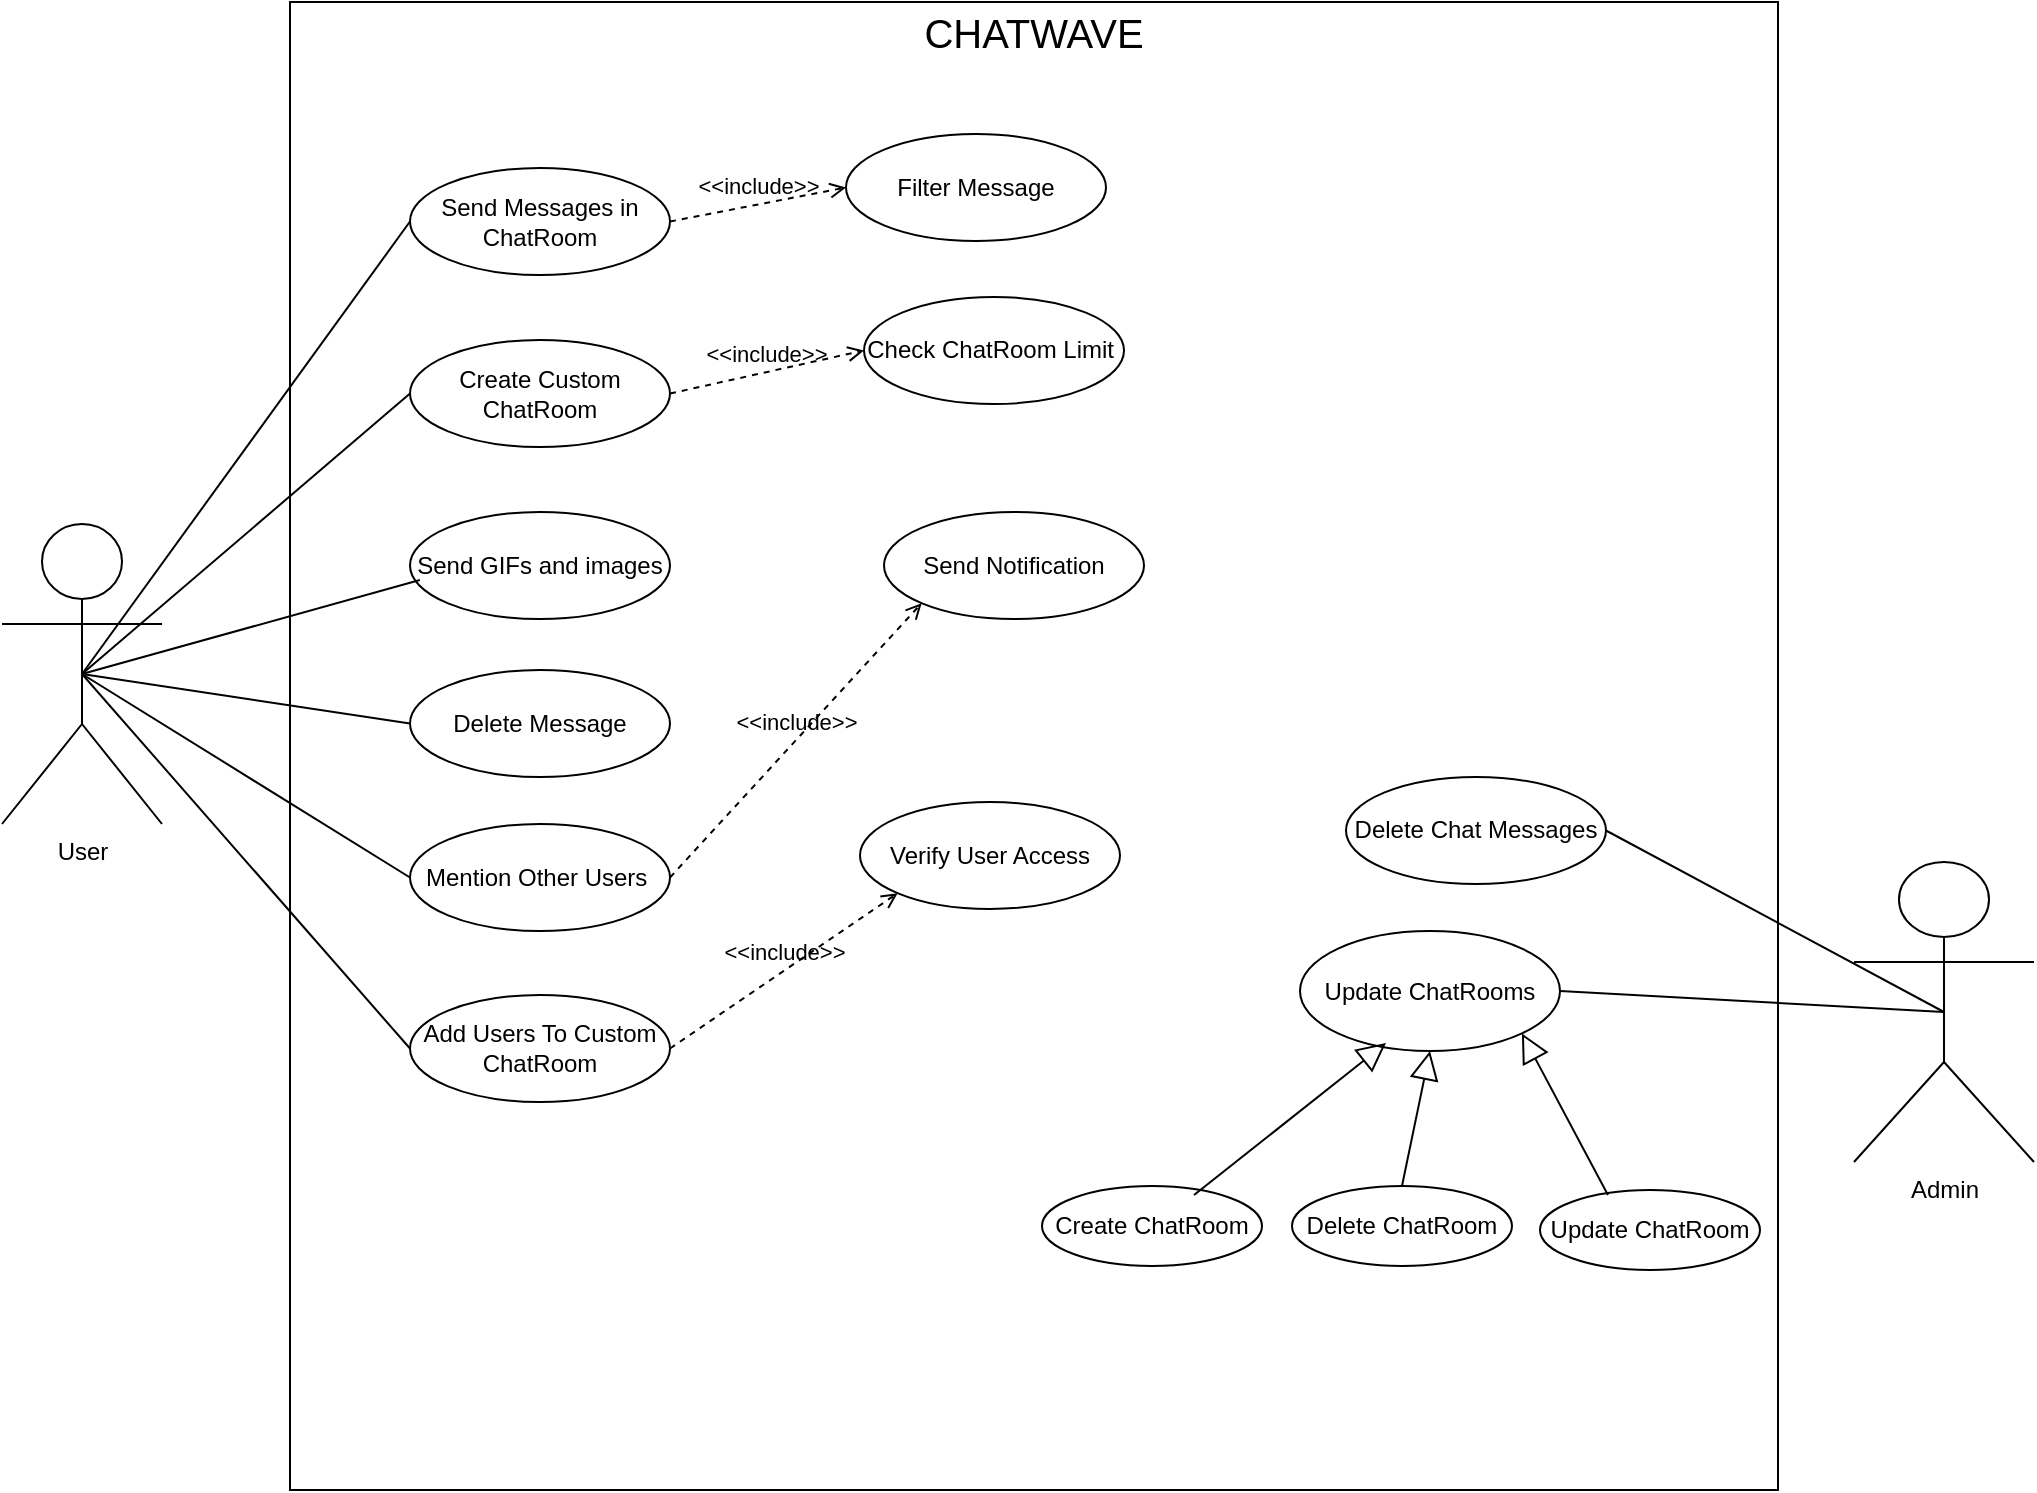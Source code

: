 <mxfile version="26.0.5">
  <diagram name="Page-1" id="euoYH-qXSXu2b9FvUqVr">
    <mxGraphModel dx="1687" dy="929" grid="0" gridSize="10" guides="1" tooltips="1" connect="1" arrows="1" fold="1" page="0" pageScale="1" pageWidth="850" pageHeight="1100" math="0" shadow="0">
      <root>
        <mxCell id="0" />
        <mxCell id="1" parent="0" />
        <mxCell id="dmQyqVibtAXGjiy5FNRY-1" value="" style="whiteSpace=wrap;html=1;aspect=fixed;" vertex="1" parent="1">
          <mxGeometry x="170" y="120" width="744" height="744" as="geometry" />
        </mxCell>
        <mxCell id="dmQyqVibtAXGjiy5FNRY-2" value="CHATWAVE" style="text;html=1;align=center;verticalAlign=middle;whiteSpace=wrap;rounded=0;fontSize=20;" vertex="1" parent="1">
          <mxGeometry x="512" y="120" width="60" height="30" as="geometry" />
        </mxCell>
        <mxCell id="dmQyqVibtAXGjiy5FNRY-3" value="User" style="shape=umlActor;verticalLabelPosition=bottom;verticalAlign=top;html=1;outlineConnect=0;" vertex="1" parent="1">
          <mxGeometry x="26" y="381" width="80" height="150" as="geometry" />
        </mxCell>
        <mxCell id="dmQyqVibtAXGjiy5FNRY-4" value="Admin" style="shape=umlActor;verticalLabelPosition=bottom;verticalAlign=top;html=1;outlineConnect=0;" vertex="1" parent="1">
          <mxGeometry x="952" y="550" width="90" height="150" as="geometry" />
        </mxCell>
        <mxCell id="dmQyqVibtAXGjiy5FNRY-5" value="Delete Chat Messages" style="ellipse;whiteSpace=wrap;html=1;" vertex="1" parent="1">
          <mxGeometry x="698" y="507.5" width="130" height="53.5" as="geometry" />
        </mxCell>
        <mxCell id="dmQyqVibtAXGjiy5FNRY-6" value="Update ChatRooms" style="ellipse;whiteSpace=wrap;html=1;" vertex="1" parent="1">
          <mxGeometry x="675" y="584.5" width="130" height="60" as="geometry" />
        </mxCell>
        <mxCell id="dmQyqVibtAXGjiy5FNRY-7" value="Create ChatRoom" style="ellipse;whiteSpace=wrap;html=1;" vertex="1" parent="1">
          <mxGeometry x="546" y="712" width="110" height="40" as="geometry" />
        </mxCell>
        <mxCell id="dmQyqVibtAXGjiy5FNRY-8" value="Delete ChatRoom" style="ellipse;whiteSpace=wrap;html=1;" vertex="1" parent="1">
          <mxGeometry x="671" y="712" width="110" height="40" as="geometry" />
        </mxCell>
        <mxCell id="dmQyqVibtAXGjiy5FNRY-9" value="Update ChatRoom" style="ellipse;whiteSpace=wrap;html=1;" vertex="1" parent="1">
          <mxGeometry x="795" y="714" width="110" height="40" as="geometry" />
        </mxCell>
        <mxCell id="dmQyqVibtAXGjiy5FNRY-10" value="" style="edgeStyle=none;html=1;endSize=12;endArrow=block;endFill=0;rounded=0;exitX=0.691;exitY=0.113;exitDx=0;exitDy=0;exitPerimeter=0;entryX=0.331;entryY=0.933;entryDx=0;entryDy=0;entryPerimeter=0;" edge="1" parent="1" source="dmQyqVibtAXGjiy5FNRY-7" target="dmQyqVibtAXGjiy5FNRY-6">
          <mxGeometry width="160" relative="1" as="geometry">
            <mxPoint x="430" y="420" as="sourcePoint" />
            <mxPoint x="590" y="420" as="targetPoint" />
          </mxGeometry>
        </mxCell>
        <mxCell id="dmQyqVibtAXGjiy5FNRY-11" value="" style="edgeStyle=none;html=1;endSize=12;endArrow=block;endFill=0;rounded=0;exitX=0.5;exitY=0;exitDx=0;exitDy=0;entryX=0.5;entryY=1;entryDx=0;entryDy=0;" edge="1" parent="1" source="dmQyqVibtAXGjiy5FNRY-8" target="dmQyqVibtAXGjiy5FNRY-6">
          <mxGeometry width="160" relative="1" as="geometry">
            <mxPoint x="501" y="631" as="sourcePoint" />
            <mxPoint x="563" y="586" as="targetPoint" />
          </mxGeometry>
        </mxCell>
        <mxCell id="dmQyqVibtAXGjiy5FNRY-12" value="" style="edgeStyle=none;html=1;endSize=12;endArrow=block;endFill=0;rounded=0;exitX=0.309;exitY=0.063;exitDx=0;exitDy=0;exitPerimeter=0;entryX=1;entryY=1;entryDx=0;entryDy=0;" edge="1" parent="1" source="dmQyqVibtAXGjiy5FNRY-9" target="dmQyqVibtAXGjiy5FNRY-6">
          <mxGeometry width="160" relative="1" as="geometry">
            <mxPoint x="511" y="641" as="sourcePoint" />
            <mxPoint x="573" y="596" as="targetPoint" />
          </mxGeometry>
        </mxCell>
        <mxCell id="dmQyqVibtAXGjiy5FNRY-13" value="" style="endArrow=none;html=1;rounded=0;entryX=1;entryY=0.5;entryDx=0;entryDy=0;exitX=0.5;exitY=0.5;exitDx=0;exitDy=0;exitPerimeter=0;" edge="1" parent="1" source="dmQyqVibtAXGjiy5FNRY-4" target="dmQyqVibtAXGjiy5FNRY-5">
          <mxGeometry width="50" height="50" relative="1" as="geometry">
            <mxPoint x="90" y="362" as="sourcePoint" />
            <mxPoint x="270" y="199" as="targetPoint" />
          </mxGeometry>
        </mxCell>
        <mxCell id="dmQyqVibtAXGjiy5FNRY-14" value="" style="endArrow=none;html=1;rounded=0;entryX=1;entryY=0.5;entryDx=0;entryDy=0;exitX=0.5;exitY=0.5;exitDx=0;exitDy=0;exitPerimeter=0;" edge="1" parent="1" source="dmQyqVibtAXGjiy5FNRY-4" target="dmQyqVibtAXGjiy5FNRY-6">
          <mxGeometry width="50" height="50" relative="1" as="geometry">
            <mxPoint x="890" y="600" as="sourcePoint" />
            <mxPoint x="690" y="467" as="targetPoint" />
          </mxGeometry>
        </mxCell>
        <mxCell id="dmQyqVibtAXGjiy5FNRY-15" value="Send Messages in ChatRoom" style="ellipse;whiteSpace=wrap;html=1;" vertex="1" parent="1">
          <mxGeometry x="230" y="203" width="130" height="53.5" as="geometry" />
        </mxCell>
        <mxCell id="dmQyqVibtAXGjiy5FNRY-17" value="Create Custom ChatRoom" style="ellipse;whiteSpace=wrap;html=1;" vertex="1" parent="1">
          <mxGeometry x="230" y="289" width="130" height="53.5" as="geometry" />
        </mxCell>
        <mxCell id="dmQyqVibtAXGjiy5FNRY-18" value="Filter Message" style="ellipse;whiteSpace=wrap;html=1;" vertex="1" parent="1">
          <mxGeometry x="448" y="186" width="130" height="53.5" as="geometry" />
        </mxCell>
        <mxCell id="dmQyqVibtAXGjiy5FNRY-19" value="Check ChatRoom Limit&amp;nbsp;" style="ellipse;whiteSpace=wrap;html=1;" vertex="1" parent="1">
          <mxGeometry x="457" y="267.5" width="130" height="53.5" as="geometry" />
        </mxCell>
        <mxCell id="dmQyqVibtAXGjiy5FNRY-20" value="" style="endArrow=none;html=1;rounded=0;exitX=0;exitY=0.5;exitDx=0;exitDy=0;entryX=0.5;entryY=0.5;entryDx=0;entryDy=0;entryPerimeter=0;" edge="1" parent="1" source="dmQyqVibtAXGjiy5FNRY-15" target="dmQyqVibtAXGjiy5FNRY-3">
          <mxGeometry width="50" height="50" relative="1" as="geometry">
            <mxPoint x="905" y="605" as="sourcePoint" />
            <mxPoint x="90" y="345" as="targetPoint" />
          </mxGeometry>
        </mxCell>
        <mxCell id="dmQyqVibtAXGjiy5FNRY-21" value="" style="endArrow=none;html=1;rounded=0;entryX=0.5;entryY=0.5;entryDx=0;entryDy=0;exitX=0;exitY=0.5;exitDx=0;exitDy=0;entryPerimeter=0;" edge="1" parent="1" source="dmQyqVibtAXGjiy5FNRY-17" target="dmQyqVibtAXGjiy5FNRY-3">
          <mxGeometry width="50" height="50" relative="1" as="geometry">
            <mxPoint x="915" y="615" as="sourcePoint" />
            <mxPoint x="780" y="537" as="targetPoint" />
          </mxGeometry>
        </mxCell>
        <mxCell id="dmQyqVibtAXGjiy5FNRY-22" value="&amp;lt;&amp;lt;include&amp;gt;&amp;gt;" style="html=1;verticalAlign=bottom;labelBackgroundColor=none;endArrow=open;endFill=0;dashed=1;rounded=0;exitX=1;exitY=0.5;exitDx=0;exitDy=0;entryX=0;entryY=0.5;entryDx=0;entryDy=0;" edge="1" parent="1" source="dmQyqVibtAXGjiy5FNRY-15" target="dmQyqVibtAXGjiy5FNRY-18">
          <mxGeometry width="160" relative="1" as="geometry">
            <mxPoint x="664" y="211" as="sourcePoint" />
            <mxPoint x="778" y="224" as="targetPoint" />
          </mxGeometry>
        </mxCell>
        <mxCell id="dmQyqVibtAXGjiy5FNRY-23" value="&amp;lt;&amp;lt;include&amp;gt;&amp;gt;" style="html=1;verticalAlign=bottom;labelBackgroundColor=none;endArrow=open;endFill=0;dashed=1;rounded=0;exitX=1;exitY=0.5;exitDx=0;exitDy=0;entryX=0;entryY=0.5;entryDx=0;entryDy=0;" edge="1" parent="1" source="dmQyqVibtAXGjiy5FNRY-17" target="dmQyqVibtAXGjiy5FNRY-19">
          <mxGeometry width="160" relative="1" as="geometry">
            <mxPoint x="674" y="221" as="sourcePoint" />
            <mxPoint x="788" y="234" as="targetPoint" />
          </mxGeometry>
        </mxCell>
        <mxCell id="dmQyqVibtAXGjiy5FNRY-24" value="Send GIFs and images" style="ellipse;whiteSpace=wrap;html=1;" vertex="1" parent="1">
          <mxGeometry x="230" y="375" width="130" height="53.5" as="geometry" />
        </mxCell>
        <mxCell id="dmQyqVibtAXGjiy5FNRY-25" value="" style="endArrow=none;html=1;rounded=0;entryX=0.5;entryY=0.5;entryDx=0;entryDy=0;exitX=0.038;exitY=0.636;exitDx=0;exitDy=0;entryPerimeter=0;exitPerimeter=0;" edge="1" parent="1" source="dmQyqVibtAXGjiy5FNRY-24" target="dmQyqVibtAXGjiy5FNRY-3">
          <mxGeometry width="50" height="50" relative="1" as="geometry">
            <mxPoint x="230" y="367" as="sourcePoint" />
            <mxPoint x="100" y="355" as="targetPoint" />
          </mxGeometry>
        </mxCell>
        <mxCell id="dmQyqVibtAXGjiy5FNRY-26" value="Delete Message" style="ellipse;whiteSpace=wrap;html=1;" vertex="1" parent="1">
          <mxGeometry x="230" y="454" width="130" height="53.5" as="geometry" />
        </mxCell>
        <mxCell id="dmQyqVibtAXGjiy5FNRY-27" value="" style="endArrow=none;html=1;rounded=0;entryX=0.5;entryY=0.5;entryDx=0;entryDy=0;exitX=0;exitY=0.5;exitDx=0;exitDy=0;entryPerimeter=0;" edge="1" parent="1" source="dmQyqVibtAXGjiy5FNRY-26" target="dmQyqVibtAXGjiy5FNRY-3">
          <mxGeometry width="50" height="50" relative="1" as="geometry">
            <mxPoint x="245" y="444" as="sourcePoint" />
            <mxPoint x="100" y="355" as="targetPoint" />
          </mxGeometry>
        </mxCell>
        <mxCell id="dmQyqVibtAXGjiy5FNRY-28" value="Mention Other Users&amp;nbsp;" style="ellipse;whiteSpace=wrap;html=1;" vertex="1" parent="1">
          <mxGeometry x="230" y="531" width="130" height="53.5" as="geometry" />
        </mxCell>
        <mxCell id="dmQyqVibtAXGjiy5FNRY-29" value="Send Notification" style="ellipse;whiteSpace=wrap;html=1;" vertex="1" parent="1">
          <mxGeometry x="467" y="375" width="130" height="53.5" as="geometry" />
        </mxCell>
        <mxCell id="dmQyqVibtAXGjiy5FNRY-30" value="&amp;lt;&amp;lt;include&amp;gt;&amp;gt;" style="html=1;verticalAlign=bottom;labelBackgroundColor=none;endArrow=open;endFill=0;dashed=1;rounded=0;exitX=1;exitY=0.5;exitDx=0;exitDy=0;entryX=0;entryY=1;entryDx=0;entryDy=0;" edge="1" parent="1" source="dmQyqVibtAXGjiy5FNRY-28" target="dmQyqVibtAXGjiy5FNRY-29">
          <mxGeometry width="160" relative="1" as="geometry">
            <mxPoint x="370" y="355" as="sourcePoint" />
            <mxPoint x="465" y="339" as="targetPoint" />
          </mxGeometry>
        </mxCell>
        <mxCell id="dmQyqVibtAXGjiy5FNRY-31" value="" style="endArrow=none;html=1;rounded=0;entryX=0.5;entryY=0.5;entryDx=0;entryDy=0;exitX=0;exitY=0.5;exitDx=0;exitDy=0;entryPerimeter=0;" edge="1" parent="1" source="dmQyqVibtAXGjiy5FNRY-28" target="dmQyqVibtAXGjiy5FNRY-3">
          <mxGeometry width="50" height="50" relative="1" as="geometry">
            <mxPoint x="252" y="503" as="sourcePoint" />
            <mxPoint x="90" y="406" as="targetPoint" />
          </mxGeometry>
        </mxCell>
        <mxCell id="dmQyqVibtAXGjiy5FNRY-33" value="Add Users To Custom ChatRoom" style="ellipse;whiteSpace=wrap;html=1;" vertex="1" parent="1">
          <mxGeometry x="230" y="616.5" width="130" height="53.5" as="geometry" />
        </mxCell>
        <mxCell id="dmQyqVibtAXGjiy5FNRY-34" value="" style="endArrow=none;html=1;rounded=0;entryX=0.5;entryY=0.5;entryDx=0;entryDy=0;exitX=0;exitY=0.5;exitDx=0;exitDy=0;entryPerimeter=0;" edge="1" parent="1" source="dmQyqVibtAXGjiy5FNRY-33" target="dmQyqVibtAXGjiy5FNRY-3">
          <mxGeometry width="50" height="50" relative="1" as="geometry">
            <mxPoint x="240" y="568" as="sourcePoint" />
            <mxPoint x="76" y="466" as="targetPoint" />
          </mxGeometry>
        </mxCell>
        <mxCell id="dmQyqVibtAXGjiy5FNRY-35" value="Verify User Access" style="ellipse;whiteSpace=wrap;html=1;" vertex="1" parent="1">
          <mxGeometry x="455" y="520" width="130" height="53.5" as="geometry" />
        </mxCell>
        <mxCell id="dmQyqVibtAXGjiy5FNRY-36" value="&amp;lt;&amp;lt;include&amp;gt;&amp;gt;" style="html=1;verticalAlign=bottom;labelBackgroundColor=none;endArrow=open;endFill=0;dashed=1;rounded=0;exitX=1;exitY=0.5;exitDx=0;exitDy=0;entryX=0;entryY=1;entryDx=0;entryDy=0;" edge="1" parent="1" target="dmQyqVibtAXGjiy5FNRY-35" source="dmQyqVibtAXGjiy5FNRY-33">
          <mxGeometry width="160" relative="1" as="geometry">
            <mxPoint x="370" y="568" as="sourcePoint" />
            <mxPoint x="475" y="349" as="targetPoint" />
          </mxGeometry>
        </mxCell>
        <mxCell id="dmQyqVibtAXGjiy5FNRY-38" style="edgeStyle=orthogonalEdgeStyle;rounded=0;orthogonalLoop=1;jettySize=auto;html=1;exitX=0.5;exitY=1;exitDx=0;exitDy=0;" edge="1" parent="1" source="dmQyqVibtAXGjiy5FNRY-9" target="dmQyqVibtAXGjiy5FNRY-9">
          <mxGeometry relative="1" as="geometry" />
        </mxCell>
      </root>
    </mxGraphModel>
  </diagram>
</mxfile>
